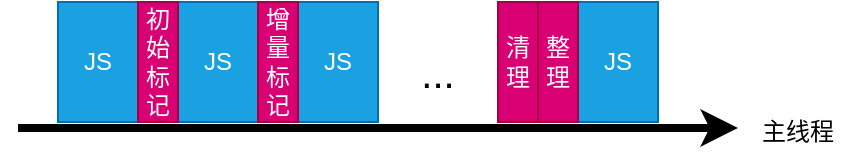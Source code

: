 <mxfile>
    <diagram id="XLTkZ4028X1ey39LT0xR" name="第 1 页">
        <mxGraphModel dx="662" dy="426" grid="1" gridSize="10" guides="1" tooltips="1" connect="1" arrows="1" fold="1" page="1" pageScale="1" pageWidth="827" pageHeight="1169" math="0" shadow="0">
            <root>
                <mxCell id="0"/>
                <mxCell id="1" parent="0"/>
                <mxCell id="2" value="" style="endArrow=classic;html=1;strokeWidth=4;" edge="1" parent="1">
                    <mxGeometry width="50" height="50" relative="1" as="geometry">
                        <mxPoint x="40" y="243" as="sourcePoint"/>
                        <mxPoint x="400" y="243" as="targetPoint"/>
                    </mxGeometry>
                </mxCell>
                <mxCell id="3" value="JS" style="rounded=0;whiteSpace=wrap;html=1;fillColor=#1ba1e2;fontColor=#ffffff;strokeColor=#006EAF;" vertex="1" parent="1">
                    <mxGeometry x="60" y="180" width="40" height="60" as="geometry"/>
                </mxCell>
                <mxCell id="4" value="JS" style="rounded=0;whiteSpace=wrap;html=1;fillColor=#1ba1e2;fontColor=#ffffff;strokeColor=#006EAF;" vertex="1" parent="1">
                    <mxGeometry x="120" y="180" width="40" height="60" as="geometry"/>
                </mxCell>
                <mxCell id="5" value="JS" style="rounded=0;whiteSpace=wrap;html=1;fillColor=#1ba1e2;fontColor=#ffffff;strokeColor=#006EAF;" vertex="1" parent="1">
                    <mxGeometry x="180" y="180" width="40" height="60" as="geometry"/>
                </mxCell>
                <mxCell id="6" value="JS" style="rounded=0;whiteSpace=wrap;html=1;fillColor=#1ba1e2;fontColor=#ffffff;strokeColor=#006EAF;" vertex="1" parent="1">
                    <mxGeometry x="320" y="180" width="40" height="60" as="geometry"/>
                </mxCell>
                <mxCell id="7" value="初始标记" style="rounded=0;whiteSpace=wrap;html=1;fillColor=#d80073;fontColor=#ffffff;strokeColor=#A50040;" vertex="1" parent="1">
                    <mxGeometry x="100" y="180" width="20" height="60" as="geometry"/>
                </mxCell>
                <mxCell id="8" value="增量标记" style="rounded=0;whiteSpace=wrap;html=1;fillColor=#d80073;fontColor=#ffffff;strokeColor=#A50040;" vertex="1" parent="1">
                    <mxGeometry x="160" y="180" width="20" height="60" as="geometry"/>
                </mxCell>
                <mxCell id="9" value="清理" style="rounded=0;whiteSpace=wrap;html=1;fillColor=#d80073;fontColor=#ffffff;strokeColor=#A50040;" vertex="1" parent="1">
                    <mxGeometry x="280" y="180" width="20" height="60" as="geometry"/>
                </mxCell>
                <mxCell id="10" value="整理" style="rounded=0;whiteSpace=wrap;html=1;fillColor=#d80073;fontColor=#ffffff;strokeColor=#A50040;" vertex="1" parent="1">
                    <mxGeometry x="300" y="180" width="20" height="60" as="geometry"/>
                </mxCell>
                <mxCell id="11" value="主线程" style="text;html=1;strokeColor=none;fillColor=none;align=center;verticalAlign=middle;whiteSpace=wrap;rounded=0;" vertex="1" parent="1">
                    <mxGeometry x="400" y="230" width="60" height="30" as="geometry"/>
                </mxCell>
                <mxCell id="12" value="..." style="text;html=1;strokeColor=none;fillColor=none;align=center;verticalAlign=middle;whiteSpace=wrap;rounded=0;fontSize=20;" vertex="1" parent="1">
                    <mxGeometry x="220" y="200" width="60" height="30" as="geometry"/>
                </mxCell>
            </root>
        </mxGraphModel>
    </diagram>
</mxfile>